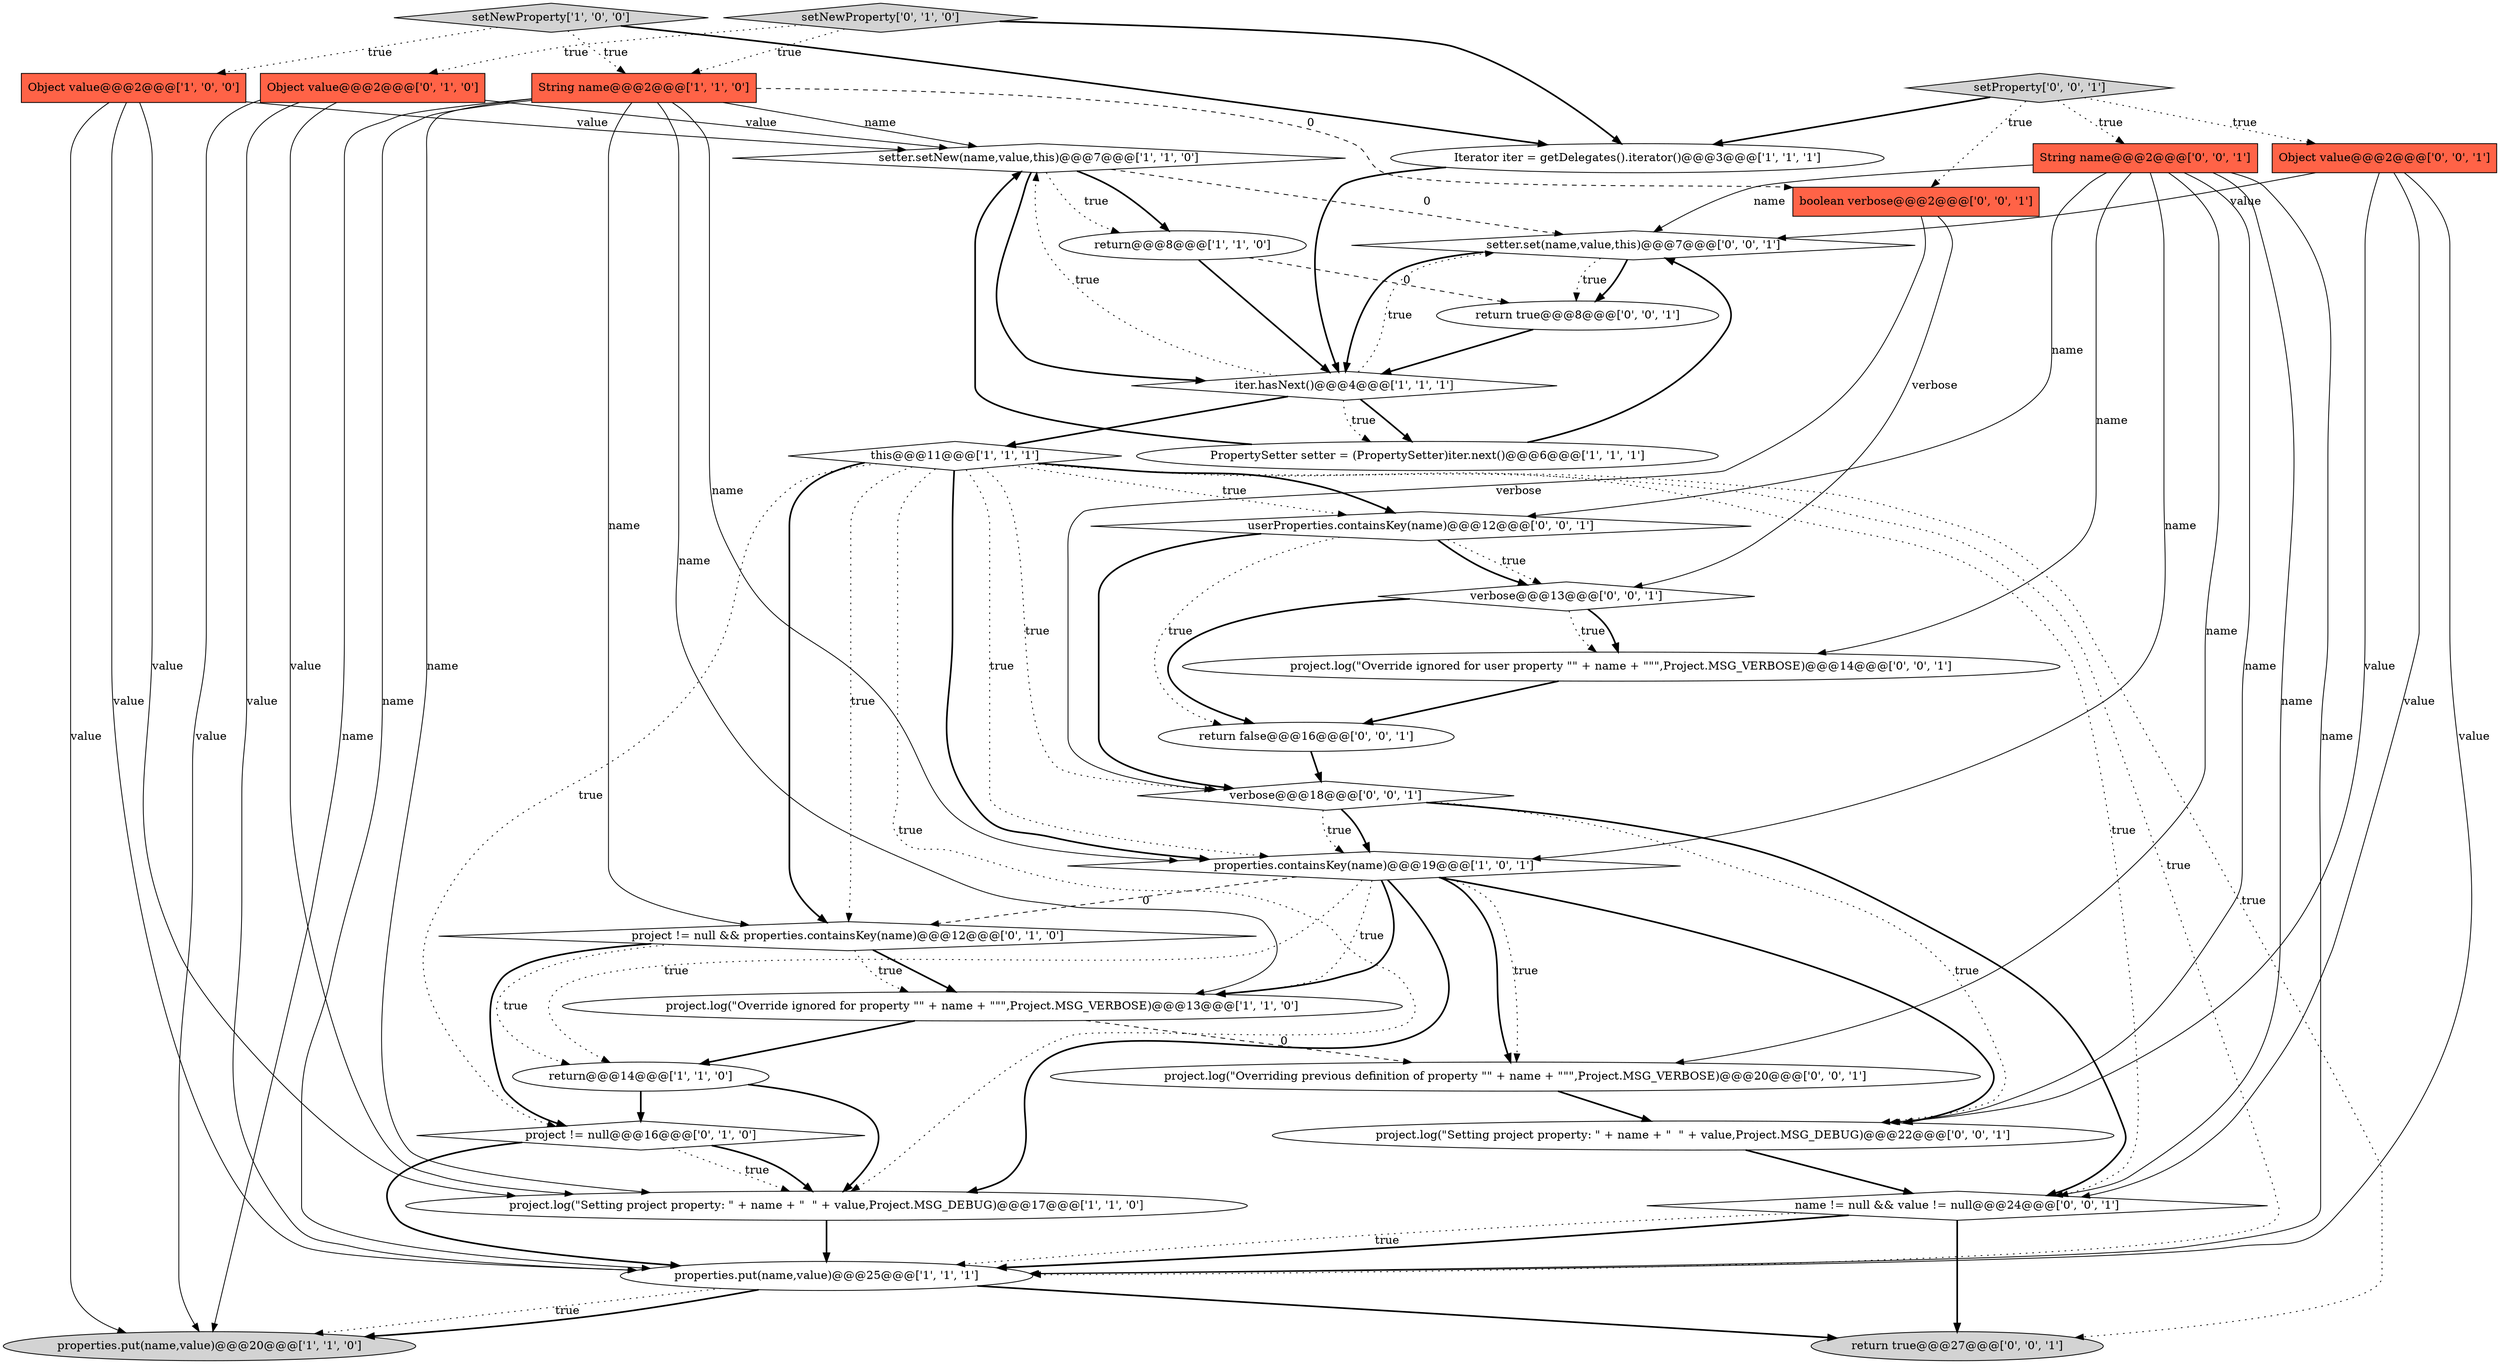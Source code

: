 digraph {
7 [style = filled, label = "this@@@11@@@['1', '1', '1']", fillcolor = white, shape = diamond image = "AAA0AAABBB1BBB"];
11 [style = filled, label = "Iterator iter = getDelegates().iterator()@@@3@@@['1', '1', '1']", fillcolor = white, shape = ellipse image = "AAA0AAABBB1BBB"];
15 [style = filled, label = "project != null && properties.containsKey(name)@@@12@@@['0', '1', '0']", fillcolor = white, shape = diamond image = "AAA1AAABBB2BBB"];
28 [style = filled, label = "project.log(\"Setting project property: \" + name + \"  \" + value,Project.MSG_DEBUG)@@@22@@@['0', '0', '1']", fillcolor = white, shape = ellipse image = "AAA0AAABBB3BBB"];
26 [style = filled, label = "verbose@@@18@@@['0', '0', '1']", fillcolor = white, shape = diamond image = "AAA0AAABBB3BBB"];
18 [style = filled, label = "setNewProperty['0', '1', '0']", fillcolor = lightgray, shape = diamond image = "AAA0AAABBB2BBB"];
17 [style = filled, label = "Object value@@@2@@@['0', '1', '0']", fillcolor = tomato, shape = box image = "AAA0AAABBB2BBB"];
10 [style = filled, label = "PropertySetter setter = (PropertySetter)iter.next()@@@6@@@['1', '1', '1']", fillcolor = white, shape = ellipse image = "AAA0AAABBB1BBB"];
19 [style = filled, label = "userProperties.containsKey(name)@@@12@@@['0', '0', '1']", fillcolor = white, shape = diamond image = "AAA0AAABBB3BBB"];
2 [style = filled, label = "setter.setNew(name,value,this)@@@7@@@['1', '1', '0']", fillcolor = white, shape = diamond image = "AAA0AAABBB1BBB"];
25 [style = filled, label = "name != null && value != null@@@24@@@['0', '0', '1']", fillcolor = white, shape = diamond image = "AAA0AAABBB3BBB"];
27 [style = filled, label = "setter.set(name,value,this)@@@7@@@['0', '0', '1']", fillcolor = white, shape = diamond image = "AAA0AAABBB3BBB"];
22 [style = filled, label = "project.log(\"Overriding previous definition of property \"\" + name + \"\"\",Project.MSG_VERBOSE)@@@20@@@['0', '0', '1']", fillcolor = white, shape = ellipse image = "AAA0AAABBB3BBB"];
24 [style = filled, label = "return true@@@8@@@['0', '0', '1']", fillcolor = white, shape = ellipse image = "AAA0AAABBB3BBB"];
6 [style = filled, label = "String name@@@2@@@['1', '1', '0']", fillcolor = tomato, shape = box image = "AAA0AAABBB1BBB"];
4 [style = filled, label = "properties.put(name,value)@@@20@@@['1', '1', '0']", fillcolor = lightgray, shape = ellipse image = "AAA0AAABBB1BBB"];
8 [style = filled, label = "properties.containsKey(name)@@@19@@@['1', '0', '1']", fillcolor = white, shape = diamond image = "AAA0AAABBB1BBB"];
3 [style = filled, label = "Object value@@@2@@@['1', '0', '0']", fillcolor = tomato, shape = box image = "AAA0AAABBB1BBB"];
20 [style = filled, label = "Object value@@@2@@@['0', '0', '1']", fillcolor = tomato, shape = box image = "AAA0AAABBB3BBB"];
33 [style = filled, label = "return false@@@16@@@['0', '0', '1']", fillcolor = white, shape = ellipse image = "AAA0AAABBB3BBB"];
31 [style = filled, label = "project.log(\"Override ignored for user property \"\" + name + \"\"\",Project.MSG_VERBOSE)@@@14@@@['0', '0', '1']", fillcolor = white, shape = ellipse image = "AAA0AAABBB3BBB"];
23 [style = filled, label = "setProperty['0', '0', '1']", fillcolor = lightgray, shape = diamond image = "AAA0AAABBB3BBB"];
29 [style = filled, label = "String name@@@2@@@['0', '0', '1']", fillcolor = tomato, shape = box image = "AAA0AAABBB3BBB"];
13 [style = filled, label = "setNewProperty['1', '0', '0']", fillcolor = lightgray, shape = diamond image = "AAA0AAABBB1BBB"];
0 [style = filled, label = "return@@@8@@@['1', '1', '0']", fillcolor = white, shape = ellipse image = "AAA0AAABBB1BBB"];
12 [style = filled, label = "properties.put(name,value)@@@25@@@['1', '1', '1']", fillcolor = white, shape = ellipse image = "AAA0AAABBB1BBB"];
1 [style = filled, label = "iter.hasNext()@@@4@@@['1', '1', '1']", fillcolor = white, shape = diamond image = "AAA0AAABBB1BBB"];
9 [style = filled, label = "return@@@14@@@['1', '1', '0']", fillcolor = white, shape = ellipse image = "AAA0AAABBB1BBB"];
16 [style = filled, label = "project != null@@@16@@@['0', '1', '0']", fillcolor = white, shape = diamond image = "AAA1AAABBB2BBB"];
21 [style = filled, label = "verbose@@@13@@@['0', '0', '1']", fillcolor = white, shape = diamond image = "AAA0AAABBB3BBB"];
32 [style = filled, label = "return true@@@27@@@['0', '0', '1']", fillcolor = lightgray, shape = ellipse image = "AAA0AAABBB3BBB"];
5 [style = filled, label = "project.log(\"Override ignored for property \"\" + name + \"\"\",Project.MSG_VERBOSE)@@@13@@@['1', '1', '0']", fillcolor = white, shape = ellipse image = "AAA0AAABBB1BBB"];
14 [style = filled, label = "project.log(\"Setting project property: \" + name + \"  \" + value,Project.MSG_DEBUG)@@@17@@@['1', '1', '0']", fillcolor = white, shape = ellipse image = "AAA0AAABBB1BBB"];
30 [style = filled, label = "boolean verbose@@@2@@@['0', '0', '1']", fillcolor = tomato, shape = box image = "AAA0AAABBB3BBB"];
29->27 [style = solid, label="name"];
19->21 [style = dotted, label="true"];
20->12 [style = solid, label="value"];
8->14 [style = bold, label=""];
6->4 [style = solid, label="name"];
6->30 [style = dashed, label="0"];
1->27 [style = dotted, label="true"];
29->31 [style = solid, label="name"];
20->28 [style = solid, label="value"];
25->12 [style = bold, label=""];
16->12 [style = bold, label=""];
26->25 [style = bold, label=""];
12->32 [style = bold, label=""];
13->11 [style = bold, label=""];
3->4 [style = solid, label="value"];
6->12 [style = solid, label="name"];
7->15 [style = dotted, label="true"];
2->1 [style = bold, label=""];
22->28 [style = bold, label=""];
15->16 [style = bold, label=""];
9->14 [style = bold, label=""];
8->5 [style = dotted, label="true"];
15->9 [style = dotted, label="true"];
7->19 [style = bold, label=""];
31->33 [style = bold, label=""];
25->12 [style = dotted, label="true"];
1->10 [style = bold, label=""];
8->5 [style = bold, label=""];
3->12 [style = solid, label="value"];
23->20 [style = dotted, label="true"];
29->28 [style = solid, label="name"];
7->8 [style = dotted, label="true"];
9->16 [style = bold, label=""];
29->19 [style = solid, label="name"];
16->14 [style = dotted, label="true"];
2->27 [style = dashed, label="0"];
18->17 [style = dotted, label="true"];
12->4 [style = dotted, label="true"];
3->2 [style = solid, label="value"];
7->14 [style = dotted, label="true"];
8->22 [style = bold, label=""];
19->26 [style = bold, label=""];
15->5 [style = bold, label=""];
13->3 [style = dotted, label="true"];
1->2 [style = dotted, label="true"];
7->25 [style = dotted, label="true"];
17->12 [style = solid, label="value"];
23->29 [style = dotted, label="true"];
7->32 [style = dotted, label="true"];
13->6 [style = dotted, label="true"];
26->8 [style = bold, label=""];
7->8 [style = bold, label=""];
21->33 [style = bold, label=""];
12->4 [style = bold, label=""];
7->26 [style = dotted, label="true"];
14->12 [style = bold, label=""];
0->24 [style = dashed, label="0"];
19->33 [style = dotted, label="true"];
8->22 [style = dotted, label="true"];
24->1 [style = bold, label=""];
18->6 [style = dotted, label="true"];
15->5 [style = dotted, label="true"];
8->15 [style = dashed, label="0"];
29->12 [style = solid, label="name"];
29->25 [style = solid, label="name"];
2->0 [style = bold, label=""];
7->15 [style = bold, label=""];
1->7 [style = bold, label=""];
21->31 [style = dotted, label="true"];
3->14 [style = solid, label="value"];
29->8 [style = solid, label="name"];
30->26 [style = solid, label="verbose"];
1->10 [style = dotted, label="true"];
18->11 [style = bold, label=""];
7->16 [style = dotted, label="true"];
17->2 [style = solid, label="value"];
23->30 [style = dotted, label="true"];
5->22 [style = dashed, label="0"];
25->32 [style = bold, label=""];
6->8 [style = solid, label="name"];
7->19 [style = dotted, label="true"];
6->15 [style = solid, label="name"];
10->2 [style = bold, label=""];
26->28 [style = dotted, label="true"];
7->12 [style = dotted, label="true"];
26->8 [style = dotted, label="true"];
10->27 [style = bold, label=""];
17->4 [style = solid, label="value"];
11->1 [style = bold, label=""];
23->11 [style = bold, label=""];
20->25 [style = solid, label="value"];
5->9 [style = bold, label=""];
29->22 [style = solid, label="name"];
0->1 [style = bold, label=""];
17->14 [style = solid, label="value"];
6->14 [style = solid, label="name"];
19->21 [style = bold, label=""];
27->24 [style = bold, label=""];
27->1 [style = bold, label=""];
16->14 [style = bold, label=""];
8->28 [style = bold, label=""];
6->5 [style = solid, label="name"];
30->21 [style = solid, label="verbose"];
2->0 [style = dotted, label="true"];
6->2 [style = solid, label="name"];
21->31 [style = bold, label=""];
28->25 [style = bold, label=""];
20->27 [style = solid, label="value"];
33->26 [style = bold, label=""];
27->24 [style = dotted, label="true"];
8->9 [style = dotted, label="true"];
}
